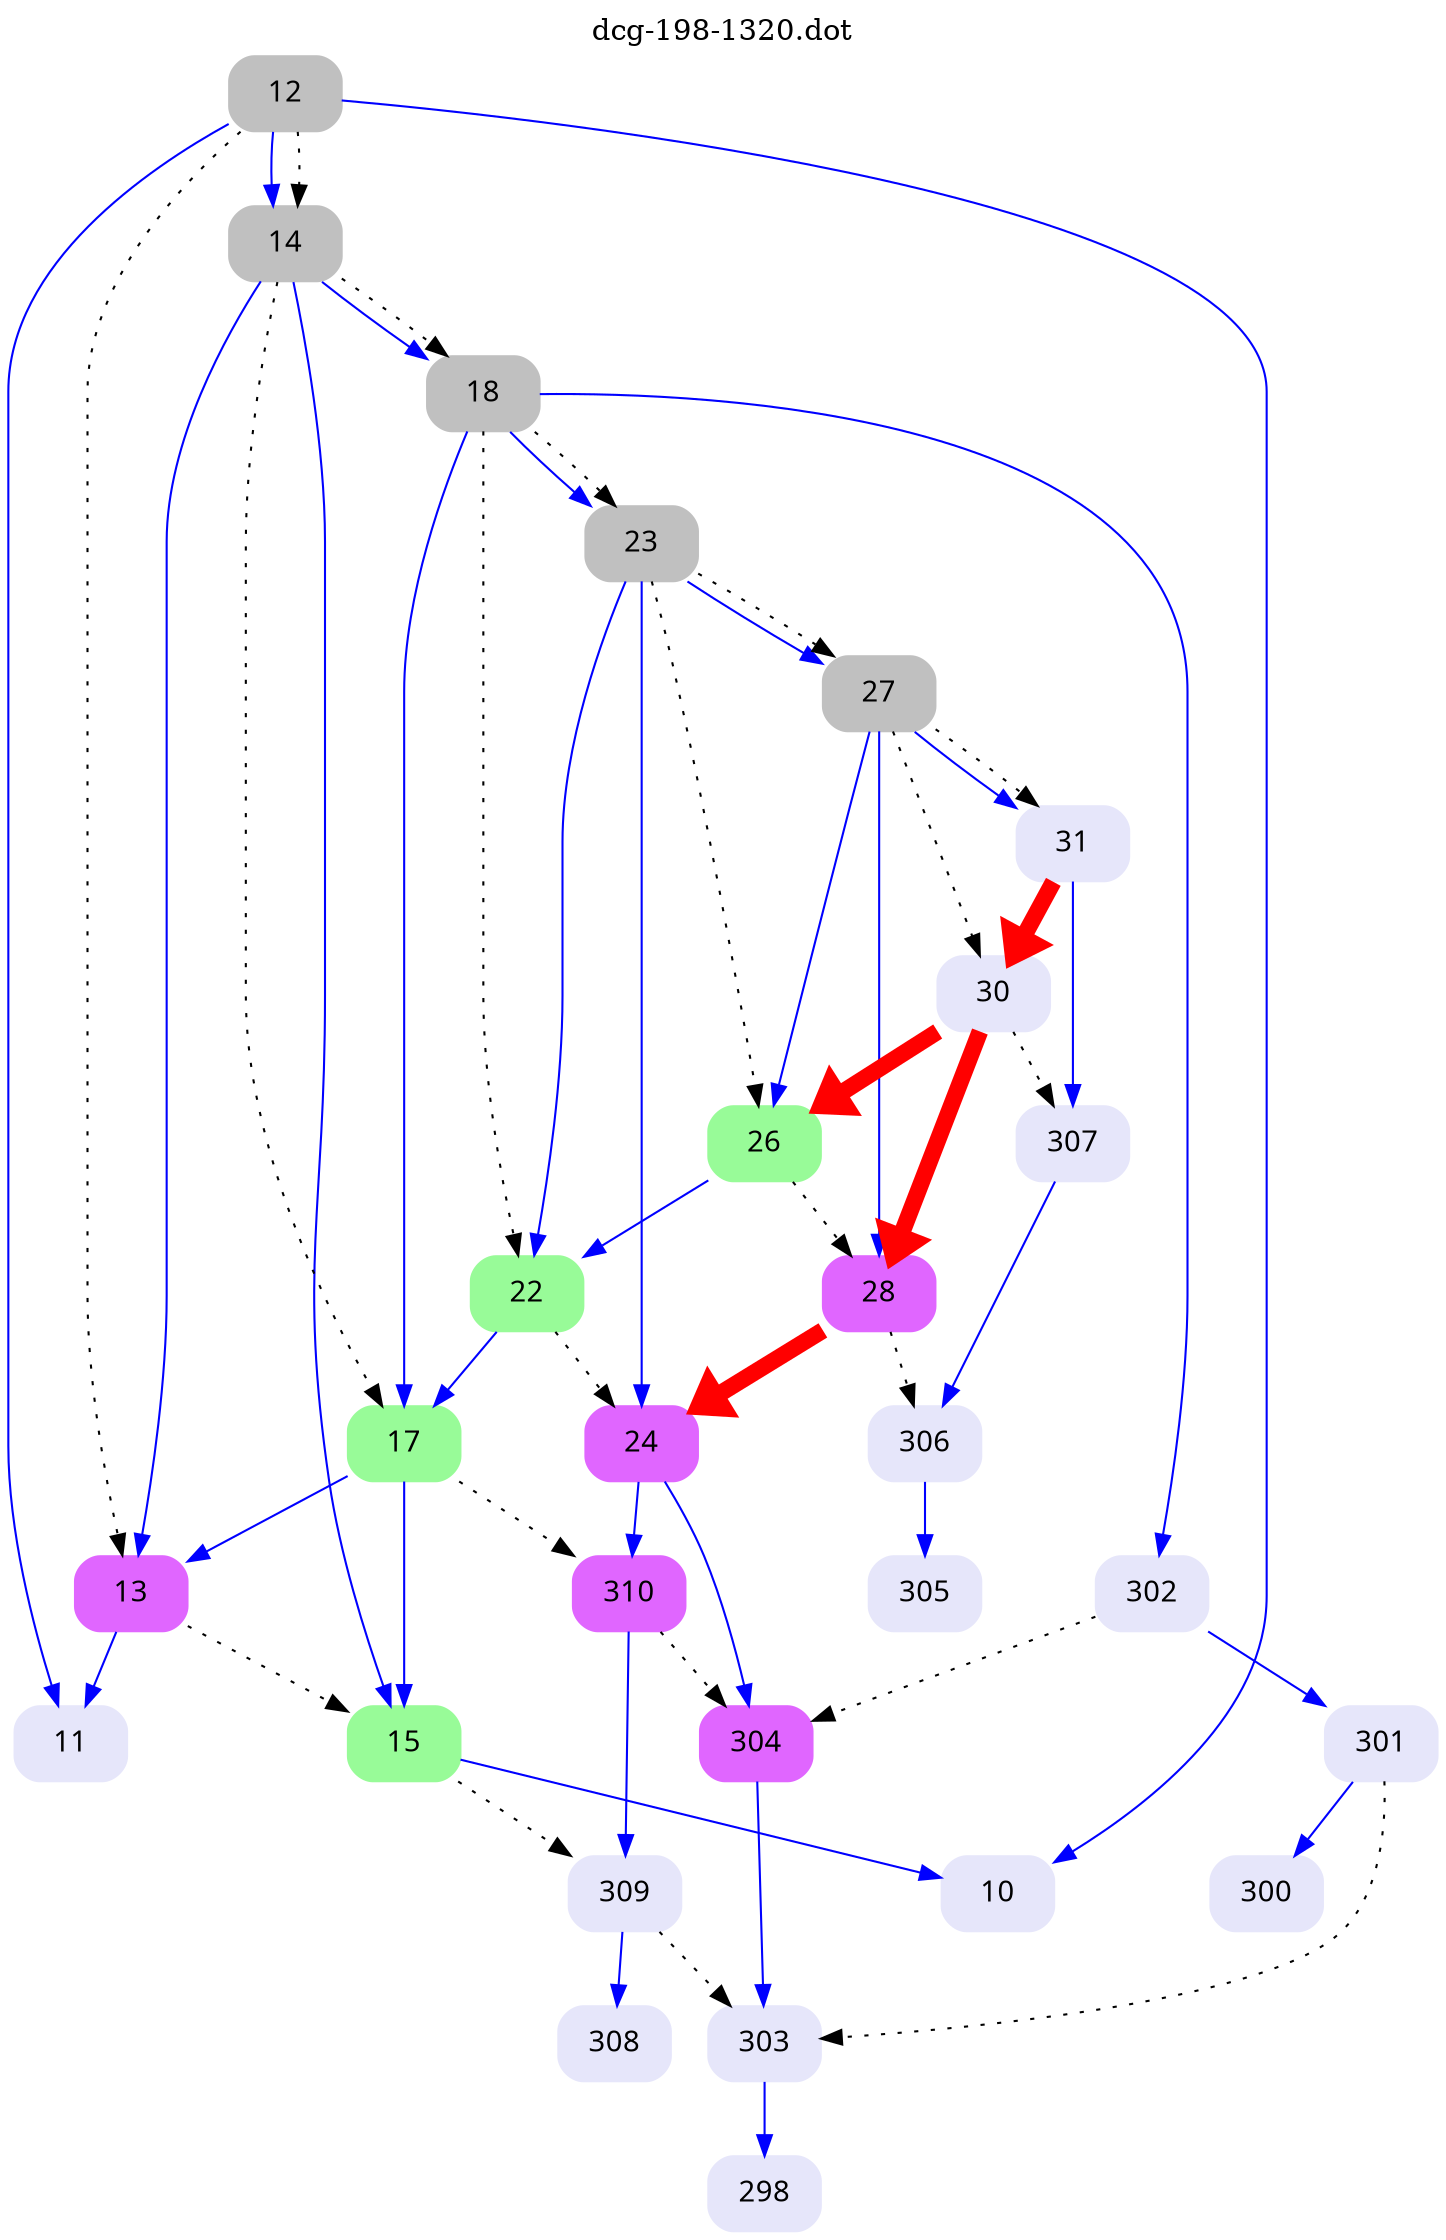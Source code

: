 digraph dcg_198 {
  labelloc="t";
  label="dcg-198-1320.dot";
  node [fontname="sans-serif"];
  node [shape=box style="rounded,filled"];
  n12 [label="12" color=grey];
  n12 -> n11 [color=blue penwidth=1];
  n12 -> n10 [color=blue penwidth=1];
  n12 -> n14 [color=blue penwidth=1];
  n12 -> n13 [style=dotted,label=""];
  n12 -> n14 [style=dotted,label=""];
  n14 [label="14" color=grey];
  n14 -> n13 [color=blue penwidth=1];
  n14 -> n15 [color=blue penwidth=1];
  n14 -> n18 [color=blue penwidth=1];
  n14 -> n17 [style=dotted,label=""];
  n14 -> n18 [style=dotted,label=""];
  n18 [label="18" color=grey];
  n18 -> n17 [color=blue penwidth=1];
  n18 -> n302 [color=blue penwidth=1];
  n18 -> n23 [color=blue penwidth=1];
  n18 -> n22 [style=dotted,label=""];
  n18 -> n23 [style=dotted,label=""];
  n23 [label="23" color=grey];
  n23 -> n22 [color=blue penwidth=1];
  n23 -> n24 [color=blue penwidth=1];
  n23 -> n27 [color=blue penwidth=1];
  n23 -> n26 [style=dotted,label=""];
  n23 -> n27 [style=dotted,label=""];
  n27 [label="27" color=grey];
  n27 -> n26 [color=blue penwidth=1];
  n27 -> n28 [color=blue penwidth=1];
  n27 -> n31 [color=blue penwidth=1];
  n27 -> n30 [style=dotted,label=""];
  n27 -> n31 [style=dotted,label=""];
  n31 [label="31" color=lavender];
  n31 -> n30 [color=red penwidth=8];
  n31 -> n307 [color=blue penwidth=1];
  n307 [label="307" color=lavender];
  n307 -> n306 [color=blue penwidth=1];
  n306 [label="306" color=lavender];
  n306 -> n305 [color=blue penwidth=1];
  n305 [label="305" color=lavender];
  n30 [label="30" color=lavender];
  n30 -> n26 [color=red penwidth=8];
  n30 -> n28 [color=red penwidth=8];
  n30 -> n307 [style=dotted,label=""];
  n28 [label="28" color=mediumorchid1];
  n28 -> n24 [color=red penwidth=8];
  n28 -> n306 [style=dotted,label=""];
  n24 [label="24" color=mediumorchid1];
  n24 -> n310 [color=blue penwidth=1];
  n24 -> n304 [color=blue penwidth=1];
  n304 [label="304" color=mediumorchid1];
  n304 -> n303 [color=blue penwidth=1];
  n303 [label="303" color=lavender];
  n303 -> n298 [color=blue penwidth=1];
  n298 [label="298" color=lavender];
  n310 [label="310" color=mediumorchid1];
  n310 -> n309 [color=blue penwidth=1];
  n310 -> n304 [style=dotted,label=""];
  n309 [label="309" color=lavender];
  n309 -> n308 [color=blue penwidth=1];
  n309 -> n303 [style=dotted,label=""];
  n308 [label="308" color=lavender];
  n26 [label="26" color=palegreen];
  n26 -> n22 [color=blue penwidth=1];
  n26 -> n28 [style=dotted,label=""];
  n22 [label="22" color=palegreen];
  n22 -> n17 [color=blue penwidth=1];
  n22 -> n24 [style=dotted,label=""];
  n17 [label="17" color=palegreen];
  n17 -> n13 [color=blue penwidth=1];
  n17 -> n15 [color=blue penwidth=1];
  n17 -> n310 [style=dotted,label=""];
  n15 [label="15" color=palegreen];
  n15 -> n10 [color=blue penwidth=1];
  n15 -> n309 [style=dotted,label=""];
  n10 [label="10" color=lavender];
  n13 [label="13" color=mediumorchid1];
  n13 -> n11 [color=blue penwidth=1];
  n13 -> n15 [style=dotted,label=""];
  n11 [label="11" color=lavender];
  n302 [label="302" color=lavender];
  n302 -> n301 [color=blue penwidth=1];
  n302 -> n304 [style=dotted,label=""];
  n301 [label="301" color=lavender];
  n301 -> n300 [color=blue penwidth=1];
  n301 -> n303 [style=dotted,label=""];
  n300 [label="300" color=lavender];
}
